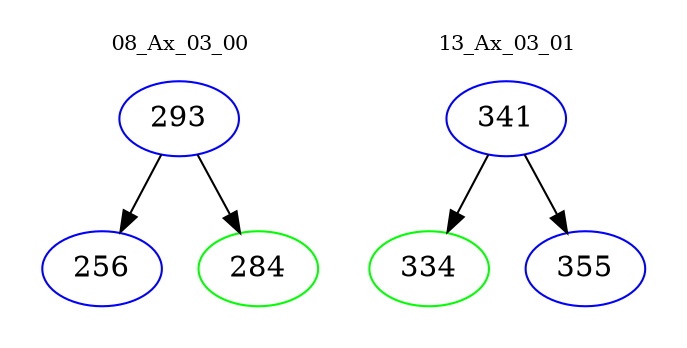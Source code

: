 digraph{
subgraph cluster_0 {
color = white
label = "08_Ax_03_00";
fontsize=10;
T0_293 [label="293", color="blue"]
T0_293 -> T0_256 [color="black"]
T0_256 [label="256", color="blue"]
T0_293 -> T0_284 [color="black"]
T0_284 [label="284", color="green"]
}
subgraph cluster_1 {
color = white
label = "13_Ax_03_01";
fontsize=10;
T1_341 [label="341", color="blue"]
T1_341 -> T1_334 [color="black"]
T1_334 [label="334", color="green"]
T1_341 -> T1_355 [color="black"]
T1_355 [label="355", color="blue"]
}
}

